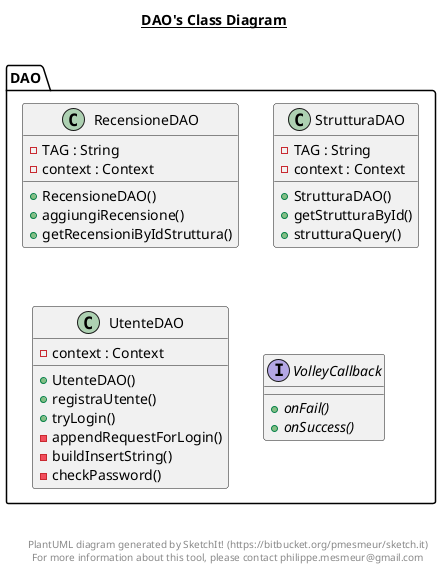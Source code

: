 @startuml

title __DAO's Class Diagram__\n

  namespace DAO {
    class DAO.RecensioneDAO {
        - TAG : String
        - context : Context
        + RecensioneDAO()
        + aggiungiRecensione()
        + getRecensioniByIdStruttura()
    }
  }
  

  namespace DAO {
    class DAO.StrutturaDAO {
        - TAG : String
        - context : Context
        + StrutturaDAO()
        + getStrutturaById()
        + strutturaQuery()
    }
  }
  

  namespace DAO {
    class DAO.UtenteDAO {
        - context : Context
        + UtenteDAO()
        + registraUtente()
        + tryLogin()
        - appendRequestForLogin()
        - buildInsertString()
        - checkPassword()
    }
  }
  

  namespace DAO {
    interface DAO.VolleyCallback {
        {abstract} + onFail()
        {abstract} + onSuccess()
    }
  }
  



right footer


PlantUML diagram generated by SketchIt! (https://bitbucket.org/pmesmeur/sketch.it)
For more information about this tool, please contact philippe.mesmeur@gmail.com
endfooter

@enduml
